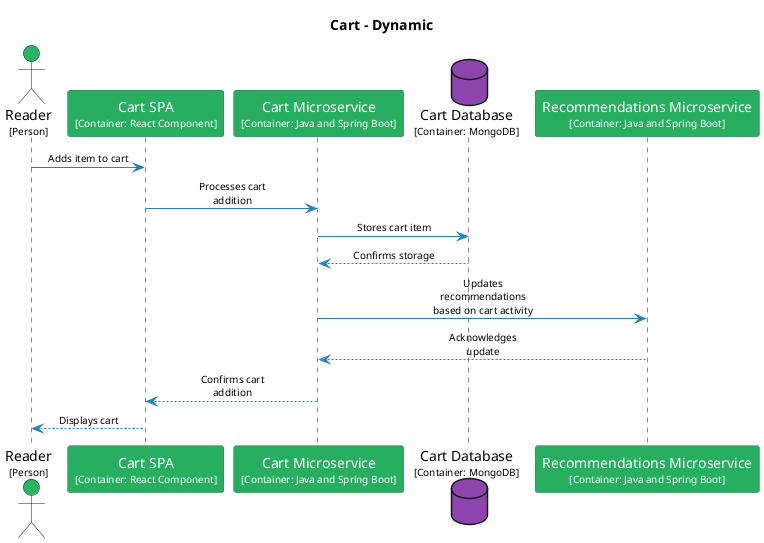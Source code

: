 @startuml
set separator none
title Cart - Dynamic

skinparam {
  arrowFontSize 10
  defaultTextAlignment center
  wrapWidth 200
  maxMessageSize 100
}

hide stereotype

skinparam sequenceParticipant<<Cart.CartDatabase>> {
  BackgroundColor #8e44ad
  FontColor #ffffff
  BorderColor #632f79
  shadowing false
}
skinparam sequenceParticipant<<Cart.CartMicroservice>> {
  BackgroundColor #27ae60
  FontColor #ffffff
  BorderColor #1b7943
  shadowing false
}
skinparam sequenceParticipant<<Cart.CartSPA>> {
  BackgroundColor #27ae60
  FontColor #ffffff
  BorderColor #1b7943
  shadowing false
}
skinparam sequenceParticipant<<Reader>> {
  BackgroundColor #28b463
  FontColor #ffffff
  BorderColor #1c7d45
  shadowing false
}
skinparam sequenceParticipant<<Recommendations.RecommendationsMicroservice>> {
  BackgroundColor #27ae60
  FontColor #ffffff
  BorderColor #1b7943
  shadowing false
}

actor "Reader\n<size:10>[Person]</size>" as Reader <<Reader>> #28b463
participant "Cart SPA\n<size:10>[Container: React Component]</size>" as Cart.CartSPA <<Cart.CartSPA>> #27ae60
participant "Cart Microservice\n<size:10>[Container: Java and Spring Boot]</size>" as Cart.CartMicroservice <<Cart.CartMicroservice>> #27ae60
database "Cart Database\n<size:10>[Container: MongoDB]</size>" as Cart.CartDatabase <<Cart.CartDatabase>> #8e44ad
participant "Recommendations Microservice\n<size:10>[Container: Java and Spring Boot]</size>" as Recommendations.RecommendationsMicroservice <<Recommendations.RecommendationsMicroservice>> #27ae60
Reader -[#2980b9]> Cart.CartSPA : Adds item to cart
Cart.CartSPA -[#2980b9]> Cart.CartMicroservice : Processes cart addition
Cart.CartMicroservice -[#2980b9]> Cart.CartDatabase : Stores cart item
Cart.CartMicroservice <-[#2980b9]- Cart.CartDatabase : Confirms storage
Cart.CartMicroservice -[#2980b9]> Recommendations.RecommendationsMicroservice : Updates recommendations based on cart activity
Cart.CartMicroservice <-[#2980b9]- Recommendations.RecommendationsMicroservice : Acknowledges update
Cart.CartSPA <-[#2980b9]- Cart.CartMicroservice : Confirms cart addition
Reader <-[#2980b9]- Cart.CartSPA : Displays cart
@enduml